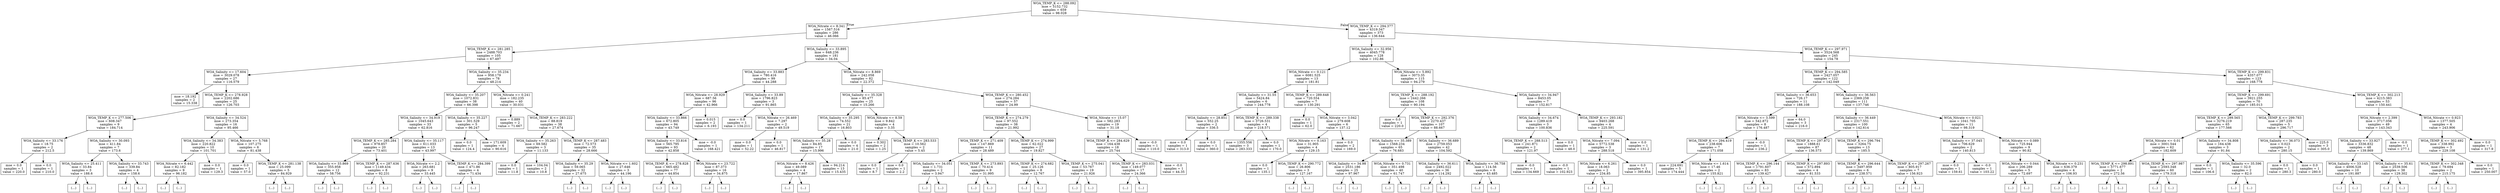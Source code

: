 digraph Tree {
node [shape=box] ;
0 [label="WOA_TEMP_K <= 288.092\nmse = 5152.732\nsamples = 659\nvalue = 98.028"] ;
1 [label="WOA_Nitrate <= 8.341\nmse = 1567.516\nsamples = 286\nvalue = 46.066"] ;
0 -> 1 [labeldistance=2.5, labelangle=45, headlabel="True"] ;
2 [label="WOA_TEMP_K <= 281.285\nmse = 2488.703\nsamples = 105\nvalue = 67.497"] ;
1 -> 2 ;
3 [label="WOA_Salinity <= 17.604\nmse = 3029.078\nsamples = 27\nvalue = 116.579"] ;
2 -> 3 ;
4 [label="mse = 18.192\nsamples = 2\nvalue = 15.338"] ;
3 -> 4 ;
5 [label="WOA_TEMP_K <= 278.928\nmse = 2202.686\nsamples = 25\nvalue = 126.703"] ;
3 -> 5 ;
6 [label="WOA_TEMP_K <= 277.506\nmse = 608.347\nsamples = 9\nvalue = 184.714"] ;
5 -> 6 ;
7 [label="WOA_Salinity <= 33.176\nmse = 18.75\nsamples = 2\nvalue = 212.5"] ;
6 -> 7 ;
8 [label="mse = 0.0\nsamples = 1\nvalue = 220.0"] ;
7 -> 8 ;
9 [label="mse = 0.0\nsamples = 1\nvalue = 210.0"] ;
7 -> 9 ;
10 [label="WOA_Salinity <= 30.093\nmse = 411.84\nsamples = 7\nvalue = 173.6"] ;
6 -> 10 ;
11 [label="WOA_Salinity <= 25.411\nmse = 33.84\nsamples = 3\nvalue = 188.6"] ;
10 -> 11 ;
12 [label="(...)"] ;
11 -> 12 ;
13 [label="(...)"] ;
11 -> 13 ;
16 [label="WOA_Salinity <= 33.743\nmse = 339.84\nsamples = 4\nvalue = 158.6"] ;
10 -> 16 ;
17 [label="(...)"] ;
16 -> 17 ;
20 [label="(...)"] ;
16 -> 20 ;
21 [label="WOA_Salinity <= 34.524\nmse = 273.354\nsamples = 16\nvalue = 95.466"] ;
5 -> 21 ;
22 [label="WOA_Salinity <= 34.383\nmse = 220.822\nsamples = 10\nvalue = 101.701"] ;
21 -> 22 ;
23 [label="WOA_Nitrate <= 6.442\nmse = 82.182\nsamples = 9\nvalue = 96.182"] ;
22 -> 23 ;
24 [label="(...)"] ;
23 -> 24 ;
35 [label="(...)"] ;
23 -> 35 ;
38 [label="mse = 0.0\nsamples = 1\nvalue = 129.3"] ;
22 -> 38 ;
39 [label="WOA_Nitrate <= 5.768\nmse = 107.275\nsamples = 6\nvalue = 81.438"] ;
21 -> 39 ;
40 [label="mse = 0.0\nsamples = 1\nvalue = 57.0"] ;
39 -> 40 ;
41 [label="WOA_TEMP_K <= 281.138\nmse = 25.099\nsamples = 5\nvalue = 84.929"] ;
39 -> 41 ;
42 [label="(...)"] ;
41 -> 42 ;
47 [label="(...)"] ;
41 -> 47 ;
48 [label="WOA_Salinity <= 35.234\nmse = 958.179\nsamples = 78\nvalue = 48.214"] ;
2 -> 48 ;
49 [label="WOA_Salinity <= 35.207\nmse = 1072.831\nsamples = 38\nvalue = 66.398"] ;
48 -> 49 ;
50 [label="WOA_Salinity <= 34.919\nmse = 1045.643\nsamples = 33\nvalue = 62.816"] ;
49 -> 50 ;
51 [label="WOA_TEMP_K <= 285.284\nmse = 978.857\nsamples = 20\nvalue = 73.401"] ;
50 -> 51 ;
52 [label="WOA_Salinity <= 33.869\nmse = 355.958\nsamples = 12\nvalue = 58.756"] ;
51 -> 52 ;
53 [label="(...)"] ;
52 -> 53 ;
60 [label="(...)"] ;
52 -> 60 ;
73 [label="WOA_TEMP_K <= 287.636\nmse = 1149.434\nsamples = 8\nvalue = 92.231"] ;
51 -> 73 ;
74 [label="(...)"] ;
73 -> 74 ;
83 [label="(...)"] ;
73 -> 83 ;
88 [label="WOA_Salinity <= 35.117\nmse = 611.033\nsamples = 13\nvalue = 43.997"] ;
50 -> 88 ;
89 [label="WOA_Nitrate <= 2.2\nmse = 263.681\nsamples = 9\nvalue = 33.445"] ;
88 -> 89 ;
90 [label="(...)"] ;
89 -> 90 ;
99 [label="(...)"] ;
89 -> 99 ;
106 [label="WOA_TEMP_K <= 284.399\nmse = 471.86\nsamples = 4\nvalue = 71.434"] ;
88 -> 106 ;
107 [label="(...)"] ;
106 -> 107 ;
108 [label="(...)"] ;
106 -> 108 ;
113 [label="WOA_Salinity <= 35.227\nmse = 301.529\nsamples = 5\nvalue = 96.247"] ;
49 -> 113 ;
114 [label="mse = 0.0\nsamples = 1\nvalue = 124.4"] ;
113 -> 114 ;
115 [label="mse = 171.609\nsamples = 4\nvalue = 90.616"] ;
113 -> 115 ;
116 [label="WOA_Nitrate <= 0.241\nmse = 182.235\nsamples = 40\nvalue = 30.031"] ;
48 -> 116 ;
117 [label="mse = 0.889\nsamples = 2\nvalue = 71.667"] ;
116 -> 117 ;
118 [label="WOA_TEMP_K <= 283.222\nmse = 88.819\nsamples = 38\nvalue = 27.674"] ;
116 -> 118 ;
119 [label="WOA_Salinity <= 35.263\nmse = 69.582\nsamples = 3\nvalue = 11.133"] ;
118 -> 119 ;
120 [label="mse = 0.0\nsamples = 1\nvalue = 11.8"] ;
119 -> 120 ;
121 [label="mse = 104.04\nsamples = 2\nvalue = 10.8"] ;
119 -> 121 ;
122 [label="WOA_TEMP_K <= 287.483\nmse = 72.573\nsamples = 35\nvalue = 28.666"] ;
118 -> 122 ;
123 [label="WOA_Salinity <= 35.29\nmse = 59.065\nsamples = 32\nvalue = 27.675"] ;
122 -> 123 ;
124 [label="(...)"] ;
123 -> 124 ;
135 [label="(...)"] ;
123 -> 135 ;
152 [label="WOA_Nitrate <= 1.602\nmse = 27.646\nsamples = 3\nvalue = 44.196"] ;
122 -> 152 ;
153 [label="(...)"] ;
152 -> 153 ;
154 [label="(...)"] ;
152 -> 154 ;
157 [label="WOA_Salinity <= 33.895\nmse = 648.236\nsamples = 181\nvalue = 34.04"] ;
1 -> 157 ;
158 [label="WOA_Salinity <= 33.883\nmse = 780.416\nsamples = 99\nvalue = 44.288"] ;
157 -> 158 ;
159 [label="WOA_Nitrate <= 28.929\nmse = 687.56\nsamples = 96\nvalue = 42.966"] ;
158 -> 159 ;
160 [label="WOA_Salinity <= 33.866\nmse = 672.805\nsamples = 94\nvalue = 43.749"] ;
159 -> 160 ;
161 [label="WOA_Salinity <= 33.816\nmse = 565.795\nsamples = 93\nvalue = 42.858"] ;
160 -> 161 ;
162 [label="WOA_TEMP_K <= 278.828\nmse = 665.482\nsamples = 77\nvalue = 44.854"] ;
161 -> 162 ;
163 [label="(...)"] ;
162 -> 163 ;
242 [label="(...)"] ;
162 -> 242 ;
249 [label="WOA_Nitrate <= 23.722\nmse = 87.373\nsamples = 16\nvalue = 34.875"] ;
161 -> 249 ;
250 [label="(...)"] ;
249 -> 250 ;
263 [label="(...)"] ;
249 -> 263 ;
276 [label="mse = -0.0\nsamples = 1\nvalue = 168.421"] ;
160 -> 276 ;
277 [label="mse = 0.015\nsamples = 2\nvalue = 6.193"] ;
159 -> 277 ;
278 [label="WOA_Salinity <= 33.89\nmse = 1796.823\nsamples = 3\nvalue = 91.865"] ;
158 -> 278 ;
279 [label="mse = 0.0\nsamples = 1\nvalue = 134.211"] ;
278 -> 279 ;
280 [label="WOA_Nitrate <= 26.469\nmse = 7.297\nsamples = 2\nvalue = 49.519"] ;
278 -> 280 ;
281 [label="mse = 0.0\nsamples = 1\nvalue = 52.22"] ;
280 -> 281 ;
282 [label="mse = 0.0\nsamples = 1\nvalue = 46.817"] ;
280 -> 282 ;
283 [label="WOA_Nitrate <= 8.869\nmse = 242.058\nsamples = 82\nvalue = 22.372"] ;
157 -> 283 ;
284 [label="WOA_Salinity <= 35.328\nmse = 85.477\nsamples = 25\nvalue = 15.266"] ;
283 -> 284 ;
285 [label="WOA_Salinity <= 35.295\nmse = 74.552\nsamples = 21\nvalue = 16.803"] ;
284 -> 285 ;
286 [label="WOA_Salinity <= 35.28\nmse = 84.85\nsamples = 17\nvalue = 15.996"] ;
285 -> 286 ;
287 [label="WOA_Nitrate <= 8.426\nmse = 49.089\nsamples = 4\nvalue = 17.867"] ;
286 -> 287 ;
288 [label="(...)"] ;
287 -> 288 ;
289 [label="(...)"] ;
287 -> 289 ;
290 [label="mse = 94.214\nsamples = 13\nvalue = 15.435"] ;
286 -> 290 ;
291 [label="mse = 0.0\nsamples = 4\nvalue = 21.0"] ;
285 -> 291 ;
292 [label="WOA_Nitrate <= 8.59\nmse = 9.842\nsamples = 4\nvalue = 3.35"] ;
284 -> 292 ;
293 [label="mse = 0.302\nsamples = 2\nvalue = 1.25"] ;
292 -> 293 ;
294 [label="WOA_TEMP_K <= 283.533\nmse = 10.562\nsamples = 2\nvalue = 5.45"] ;
292 -> 294 ;
295 [label="mse = 0.0\nsamples = 1\nvalue = 8.7"] ;
294 -> 295 ;
296 [label="mse = 0.0\nsamples = 1\nvalue = 2.2"] ;
294 -> 296 ;
297 [label="WOA_TEMP_K <= 280.452\nmse = 274.284\nsamples = 57\nvalue = 24.99"] ;
283 -> 297 ;
298 [label="WOA_TEMP_K <= 274.279\nmse = 97.552\nsamples = 38\nvalue = 21.992"] ;
297 -> 298 ;
299 [label="WOA_TEMP_K <= 271.409\nmse = 147.869\nsamples = 11\nvalue = 28.489"] ;
298 -> 299 ;
300 [label="WOA_Salinity <= 34.051\nmse = 1.731\nsamples = 2\nvalue = 3.947"] ;
299 -> 300 ;
301 [label="(...)"] ;
300 -> 301 ;
302 [label="(...)"] ;
300 -> 302 ;
303 [label="WOA_TEMP_K <= 273.893\nmse = 70.414\nsamples = 9\nvalue = 31.995"] ;
299 -> 303 ;
304 [label="(...)"] ;
303 -> 304 ;
317 [label="(...)"] ;
303 -> 317 ;
320 [label="WOA_TEMP_K <= 274.999\nmse = 62.022\nsamples = 27\nvalue = 19.827"] ;
298 -> 320 ;
321 [label="WOA_TEMP_K <= 274.682\nmse = 25.126\nsamples = 8\nvalue = 12.767"] ;
320 -> 321 ;
322 [label="(...)"] ;
321 -> 322 ;
329 [label="(...)"] ;
321 -> 329 ;
336 [label="WOA_TEMP_K <= 275.041\nmse = 53.767\nsamples = 19\nvalue = 21.926"] ;
320 -> 336 ;
337 [label="(...)"] ;
336 -> 337 ;
338 [label="(...)"] ;
336 -> 338 ;
373 [label="WOA_Nitrate <= 15.07\nmse = 582.283\nsamples = 19\nvalue = 31.18"] ;
297 -> 373 ;
374 [label="WOA_TEMP_K <= 284.629\nmse = 164.438\nsamples = 18\nvalue = 25.744"] ;
373 -> 374 ;
375 [label="WOA_TEMP_K <= 283.031\nmse = 149.077\nsamples = 17\nvalue = 24.366"] ;
374 -> 375 ;
376 [label="(...)"] ;
375 -> 376 ;
395 [label="(...)"] ;
375 -> 395 ;
406 [label="mse = -0.0\nsamples = 1\nvalue = 44.35"] ;
374 -> 406 ;
407 [label="mse = -0.0\nsamples = 1\nvalue = 110.0"] ;
373 -> 407 ;
408 [label="WOA_TEMP_K <= 294.377\nmse = 4319.347\nsamples = 373\nvalue = 136.644"] ;
0 -> 408 [labeldistance=2.5, labelangle=-45, headlabel="False"] ;
409 [label="WOA_Salinity <= 32.956\nmse = 4045.778\nsamples = 128\nvalue = 102.86"] ;
408 -> 409 ;
410 [label="WOA_Nitrate <= 0.121\nmse = 6081.525\nsamples = 13\nvalue = 181.81"] ;
409 -> 410 ;
411 [label="WOA_Salinity <= 31.55\nmse = 5424.84\nsamples = 6\nvalue = 244.778"] ;
410 -> 411 ;
412 [label="WOA_Salinity <= 28.851\nmse = 552.25\nsamples = 2\nvalue = 336.5"] ;
411 -> 412 ;
413 [label="mse = 0.0\nsamples = 1\nvalue = 313.0"] ;
412 -> 413 ;
414 [label="mse = 0.0\nsamples = 1\nvalue = 360.0"] ;
412 -> 414 ;
415 [label="WOA_TEMP_K <= 289.338\nmse = 3726.531\nsamples = 4\nvalue = 218.571"] ;
411 -> 415 ;
416 [label="mse = 1355.556\nsamples = 3\nvalue = 283.333"] ;
415 -> 416 ;
417 [label="mse = 0.0\nsamples = 1\nvalue = 170.0"] ;
415 -> 417 ;
418 [label="WOA_TEMP_K <= 289.648\nmse = 720.554\nsamples = 7\nvalue = 130.291"] ;
410 -> 418 ;
419 [label="mse = 0.0\nsamples = 1\nvalue = 62.0"] ;
418 -> 419 ;
420 [label="WOA_Nitrate <= 3.042\nmse = 279.608\nsamples = 6\nvalue = 137.12"] ;
418 -> 420 ;
421 [label="WOA_Nitrate <= 0.163\nmse = 31.905\nsamples = 4\nvalue = 129.15"] ;
420 -> 421 ;
422 [label="mse = 0.0\nsamples = 1\nvalue = 135.1"] ;
421 -> 422 ;
423 [label="WOA_TEMP_K <= 290.772\nmse = 26.806\nsamples = 3\nvalue = 127.167"] ;
421 -> 423 ;
424 [label="(...)"] ;
423 -> 424 ;
425 [label="(...)"] ;
423 -> 425 ;
428 [label="mse = 0.0\nsamples = 2\nvalue = 169.0"] ;
420 -> 428 ;
429 [label="WOA_Nitrate <= 5.892\nmse = 3073.35\nsamples = 115\nvalue = 94.279"] ;
409 -> 429 ;
430 [label="WOA_TEMP_K <= 288.192\nmse = 2442.266\nsamples = 108\nvalue = 90.194"] ;
429 -> 430 ;
431 [label="mse = 0.0\nsamples = 1\nvalue = 220.0"] ;
430 -> 431 ;
432 [label="WOA_TEMP_K <= 292.376\nmse = 2270.437\nsamples = 107\nvalue = 88.667"] ;
430 -> 432 ;
433 [label="WOA_Salinity <= 35.389\nmse = 1568.234\nsamples = 65\nvalue = 76.683"] ;
432 -> 433 ;
434 [label="WOA_Salinity <= 34.98\nmse = 2531.186\nsamples = 25\nvalue = 97.967"] ;
433 -> 434 ;
435 [label="(...)"] ;
434 -> 435 ;
464 [label="(...)"] ;
434 -> 464 ;
475 [label="WOA_Nitrate <= 0.731\nmse = 351.498\nsamples = 40\nvalue = 61.747"] ;
433 -> 475 ;
476 [label="(...)"] ;
475 -> 476 ;
513 [label="(...)"] ;
475 -> 513 ;
544 [label="WOA_Salinity <= 36.689\nmse = 2759.053\nsamples = 42\nvalue = 104.592"] ;
432 -> 544 ;
545 [label="WOA_Salinity <= 36.611\nmse = 2492.022\nsamples = 36\nvalue = 114.292"] ;
544 -> 545 ;
546 [label="(...)"] ;
545 -> 546 ;
585 [label="(...)"] ;
545 -> 585 ;
592 [label="WOA_Salinity <= 36.758\nmse = 114.56\nsamples = 6\nvalue = 43.485"] ;
544 -> 592 ;
593 [label="(...)"] ;
592 -> 593 ;
596 [label="(...)"] ;
592 -> 596 ;
601 [label="WOA_Salinity <= 34.947\nmse = 8453.05\nsamples = 7\nvalue = 152.817"] ;
429 -> 601 ;
602 [label="WOA_Salinity <= 34.674\nmse = 1289.419\nsamples = 3\nvalue = 100.836"] ;
601 -> 602 ;
603 [label="WOA_TEMP_K <= 288.513\nmse = 241.871\nsamples = 2\nvalue = 121.97"] ;
602 -> 603 ;
604 [label="mse = -0.0\nsamples = 1\nvalue = 134.669"] ;
603 -> 604 ;
605 [label="mse = -0.0\nsamples = 1\nvalue = 102.923"] ;
603 -> 605 ;
606 [label="mse = 0.0\nsamples = 1\nvalue = 48.0"] ;
602 -> 606 ;
607 [label="WOA_TEMP_K <= 293.182\nmse = 9403.268\nsamples = 4\nvalue = 225.591"] ;
601 -> 607 ;
608 [label="WOA_Nitrate <= 7.094\nmse = 5772.538\nsamples = 3\nvalue = 288.518"] ;
607 -> 608 ;
609 [label="WOA_Nitrate <= 6.261\nmse = 18.063\nsamples = 2\nvalue = 234.85"] ;
608 -> 609 ;
610 [label="(...)"] ;
609 -> 610 ;
611 [label="(...)"] ;
609 -> 611 ;
612 [label="mse = 0.0\nsamples = 1\nvalue = 395.854"] ;
608 -> 612 ;
613 [label="mse = 0.0\nsamples = 1\nvalue = 131.2"] ;
607 -> 613 ;
614 [label="WOA_TEMP_K <= 297.971\nmse = 3524.568\nsamples = 245\nvalue = 154.78"] ;
408 -> 614 ;
615 [label="WOA_TEMP_K <= 294.585\nmse = 2427.057\nsamples = 122\nvalue = 142.049"] ;
614 -> 615 ;
616 [label="WOA_Salinity <= 36.653\nmse = 726.17\nsamples = 11\nvalue = 188.108"] ;
615 -> 616 ;
617 [label="WOA_Nitrate <= 3.599\nmse = 542.872\nsamples = 8\nvalue = 176.487"] ;
616 -> 617 ;
618 [label="WOA_TEMP_K <= 294.419\nmse = 238.606\nsamples = 7\nvalue = 171.058"] ;
617 -> 618 ;
619 [label="mse = 224.691\nsamples = 5\nvalue = 174.444"] ;
618 -> 619 ;
620 [label="WOA_Nitrate <= 1.614\nmse = 17.46\nsamples = 2\nvalue = 155.821"] ;
618 -> 620 ;
621 [label="(...)"] ;
620 -> 621 ;
622 [label="(...)"] ;
620 -> 622 ;
623 [label="mse = -0.0\nsamples = 1\nvalue = 236.2"] ;
617 -> 623 ;
624 [label="mse = 64.0\nsamples = 3\nvalue = 216.0"] ;
616 -> 624 ;
625 [label="WOA_Salinity <= 36.563\nmse = 2369.258\nsamples = 111\nvalue = 137.746"] ;
615 -> 625 ;
626 [label="WOA_Salinity <= 36.449\nmse = 2317.551\nsamples = 100\nvalue = 142.614"] ;
625 -> 626 ;
627 [label="WOA_TEMP_K <= 297.872\nmse = 1888.61\nsamples = 87\nvalue = 136.573"] ;
626 -> 627 ;
628 [label="WOA_TEMP_K <= 296.144\nmse = 1791.607\nsamples = 83\nvalue = 139.427"] ;
627 -> 628 ;
629 [label="(...)"] ;
628 -> 629 ;
674 [label="(...)"] ;
628 -> 674 ;
757 [label="WOA_TEMP_K <= 297.893\nmse = 572.894\nsamples = 4\nvalue = 81.533"] ;
627 -> 757 ;
758 [label="(...)"] ;
757 -> 758 ;
759 [label="(...)"] ;
757 -> 759 ;
762 [label="WOA_TEMP_K <= 296.794\nmse = 3264.75\nsamples = 13\nvalue = 185.5"] ;
626 -> 762 ;
763 [label="WOA_TEMP_K <= 296.644\nmse = 3497.959\nsamples = 6\nvalue = 238.571"] ;
762 -> 763 ;
764 [label="(...)"] ;
763 -> 764 ;
769 [label="(...)"] ;
763 -> 769 ;
770 [label="WOA_TEMP_K <= 297.267\nmse = 805.917\nsamples = 7\nvalue = 156.923"] ;
762 -> 770 ;
771 [label="(...)"] ;
770 -> 771 ;
776 [label="(...)"] ;
770 -> 776 ;
777 [label="WOA_Nitrate <= 0.021\nmse = 1041.705\nsamples = 11\nvalue = 98.319"] ;
625 -> 777 ;
778 [label="WOA_Salinity <= 37.045\nmse = 706.629\nsamples = 2\nvalue = 140.813"] ;
777 -> 778 ;
779 [label="mse = 0.0\nsamples = 1\nvalue = 159.61"] ;
778 -> 779 ;
780 [label="mse = -0.0\nsamples = 1\nvalue = 103.22"] ;
778 -> 780 ;
781 [label="WOA_Nitrate <= 0.089\nmse = 725.944\nsamples = 9\nvalue = 90.82"] ;
777 -> 781 ;
782 [label="WOA_Nitrate <= 0.044\nmse = 206.289\nsamples = 5\nvalue = 72.697"] ;
781 -> 782 ;
783 [label="(...)"] ;
782 -> 783 ;
784 [label="(...)"] ;
782 -> 784 ;
791 [label="WOA_Nitrate <= 0.231\nmse = 636.379\nsamples = 4\nvalue = 106.93"] ;
781 -> 791 ;
792 [label="(...)"] ;
791 -> 792 ;
793 [label="(...)"] ;
791 -> 793 ;
798 [label="WOA_TEMP_K <= 299.831\nmse = 4357.077\nsamples = 123\nvalue = 168.778"] ;
614 -> 798 ;
799 [label="WOA_TEMP_K <= 299.691\nmse = 3921.255\nsamples = 70\nvalue = 185.013"] ;
798 -> 799 ;
800 [label="WOA_TEMP_K <= 299.565\nmse = 3276.219\nsamples = 65\nvalue = 177.566"] ;
799 -> 800 ;
801 [label="WOA_Nitrate <= 0.01\nmse = 3001.544\nsamples = 62\nvalue = 182.609"] ;
800 -> 801 ;
802 [label="WOA_TEMP_K <= 298.891\nmse = 5771.677\nsamples = 2\nvalue = 272.56"] ;
801 -> 802 ;
803 [label="(...)"] ;
802 -> 803 ;
804 [label="(...)"] ;
802 -> 804 ;
805 [label="WOA_TEMP_K <= 297.987\nmse = 2593.348\nsamples = 60\nvalue = 179.318"] ;
801 -> 805 ;
806 [label="(...)"] ;
805 -> 806 ;
807 [label="(...)"] ;
805 -> 807 ;
888 [label="WOA_Salinity <= 34.808\nmse = 164.438\nsamples = 3\nvalue = 91.84"] ;
800 -> 888 ;
889 [label="mse = 0.0\nsamples = 1\nvalue = 106.6"] ;
888 -> 889 ;
890 [label="WOA_Salinity <= 35.596\nmse = 32.0\nsamples = 2\nvalue = 82.0"] ;
888 -> 890 ;
891 [label="(...)"] ;
890 -> 891 ;
892 [label="(...)"] ;
890 -> 892 ;
893 [label="WOA_TEMP_K <= 299.783\nmse = 287.235\nsamples = 5\nvalue = 296.717"] ;
799 -> 893 ;
894 [label="WOA_Salinity <= 36.073\nmse = 0.023\nsamples = 2\nvalue = 280.15"] ;
893 -> 894 ;
895 [label="mse = 0.0\nsamples = 1\nvalue = 280.3"] ;
894 -> 895 ;
896 [label="mse = 0.0\nsamples = 1\nvalue = 280.0"] ;
894 -> 896 ;
897 [label="mse = 225.0\nsamples = 3\nvalue = 305.0"] ;
893 -> 897 ;
898 [label="WOA_TEMP_K <= 302.213\nmse = 4215.383\nsamples = 53\nvalue = 150.441"] ;
798 -> 898 ;
899 [label="WOA_Nitrate <= 2.399\nmse = 3717.056\nsamples = 49\nvalue = 143.343"] ;
898 -> 899 ;
900 [label="WOA_Salinity <= 33.927\nmse = 3336.832\nsamples = 48\nvalue = 139.869"] ;
899 -> 900 ;
901 [label="WOA_Salinity <= 33.145\nmse = 4006.528\nsamples = 10\nvalue = 191.887"] ;
900 -> 901 ;
902 [label="(...)"] ;
901 -> 902 ;
907 [label="(...)"] ;
901 -> 907 ;
918 [label="WOA_Salinity <= 35.61\nmse = 2539.506\nsamples = 38\nvalue = 129.302"] ;
900 -> 918 ;
919 [label="(...)"] ;
918 -> 919 ;
966 [label="(...)"] ;
918 -> 966 ;
985 [label="mse = -0.0\nsamples = 1\nvalue = 277.1"] ;
899 -> 985 ;
986 [label="WOA_Nitrate <= 0.923\nmse = 1377.505\nsamples = 4\nvalue = 243.906"] ;
898 -> 986 ;
987 [label="WOA_TEMP_K <= 302.492\nmse = 338.992\nsamples = 3\nvalue = 229.108"] ;
986 -> 987 ;
988 [label="WOA_TEMP_K <= 302.348\nmse = 79.694\nsamples = 2\nvalue = 215.175"] ;
987 -> 988 ;
989 [label="(...)"] ;
988 -> 989 ;
990 [label="(...)"] ;
988 -> 990 ;
991 [label="mse = 0.0\nsamples = 1\nvalue = 250.007"] ;
987 -> 991 ;
992 [label="mse = 0.0\nsamples = 1\nvalue = 317.9"] ;
986 -> 992 ;
}